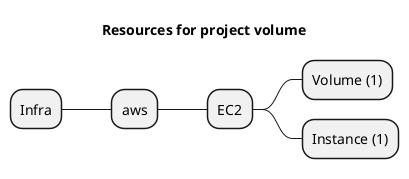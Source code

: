 @startmindmap
title Resources for project volume
skinparam monochrome true
+ Infra
++ aws
+++ EC2
++++ Volume (1)
++++ Instance (1)
@endmindmap